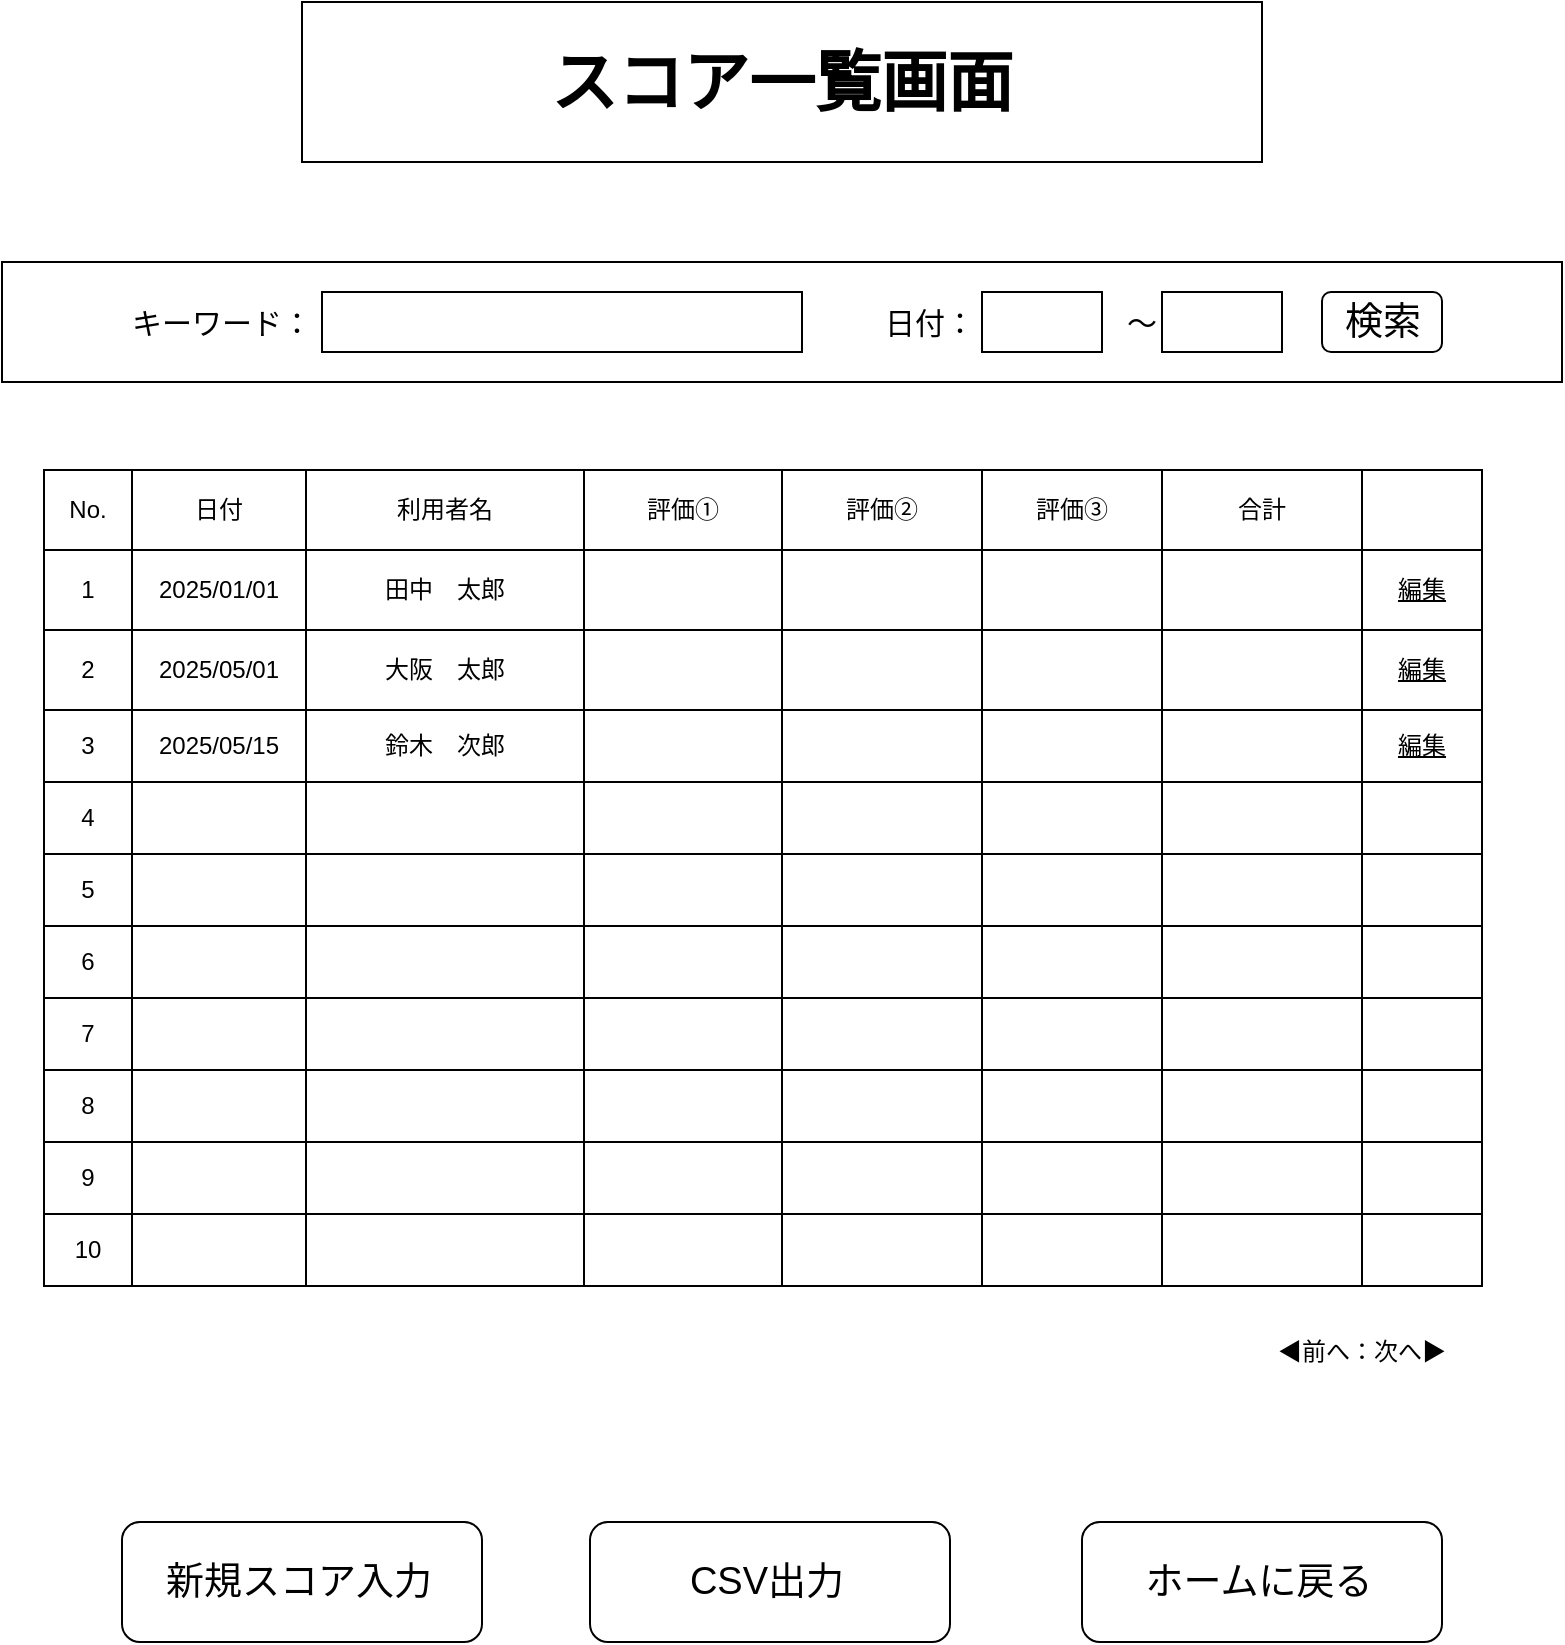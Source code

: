 <mxfile>
    <diagram id="fD6jByFpKJxSSgV2leN4" name="ページ1">
        <mxGraphModel dx="1122" dy="646" grid="1" gridSize="10" guides="1" tooltips="1" connect="1" arrows="1" fold="1" page="1" pageScale="1" pageWidth="827" pageHeight="1169" math="0" shadow="0">
            <root>
                <mxCell id="0"/>
                <mxCell id="1" parent="0"/>
                <mxCell id="146" value="" style="rounded=0;whiteSpace=wrap;html=1;" vertex="1" parent="1">
                    <mxGeometry x="30" y="210" width="780" height="60" as="geometry"/>
                </mxCell>
                <mxCell id="4" value="" style="group" vertex="1" connectable="0" parent="1">
                    <mxGeometry x="180" y="80" width="480" height="80" as="geometry"/>
                </mxCell>
                <mxCell id="5" value="" style="rounded=0;whiteSpace=wrap;html=1;" vertex="1" parent="4">
                    <mxGeometry width="480" height="80" as="geometry"/>
                </mxCell>
                <mxCell id="6" value="&lt;b&gt;&lt;font style=&quot;font-size: 33px;&quot;&gt;スコア一覧画面&lt;/font&gt;&lt;/b&gt;" style="text;html=1;align=center;verticalAlign=middle;whiteSpace=wrap;rounded=0;" vertex="1" parent="4">
                    <mxGeometry x="30" y="29.091" width="420" height="21.818" as="geometry"/>
                </mxCell>
                <mxCell id="11" value="日付：" style="text;html=1;align=center;verticalAlign=middle;whiteSpace=wrap;rounded=0;fontSize=15;" vertex="1" parent="1">
                    <mxGeometry x="414" y="210" width="160" height="60" as="geometry"/>
                </mxCell>
                <mxCell id="12" value="" style="rounded=0;whiteSpace=wrap;html=1;" vertex="1" parent="1">
                    <mxGeometry x="520" y="225" width="60" height="30" as="geometry"/>
                </mxCell>
                <mxCell id="13" value="" style="rounded=0;whiteSpace=wrap;html=1;" vertex="1" parent="1">
                    <mxGeometry x="610" y="225" width="60" height="30" as="geometry"/>
                </mxCell>
                <mxCell id="14" value="～" style="text;html=1;align=center;verticalAlign=middle;whiteSpace=wrap;rounded=0;fontSize=15;" vertex="1" parent="1">
                    <mxGeometry x="520" y="210" width="160" height="60" as="geometry"/>
                </mxCell>
                <mxCell id="18" value="" style="group" vertex="1" connectable="0" parent="1">
                    <mxGeometry x="690" y="225" width="60" height="30" as="geometry"/>
                </mxCell>
                <mxCell id="19" value="" style="rounded=1;whiteSpace=wrap;html=1;" vertex="1" parent="18">
                    <mxGeometry width="60" height="30" as="geometry"/>
                </mxCell>
                <mxCell id="20" value="検索" style="text;html=1;align=center;verticalAlign=middle;whiteSpace=wrap;rounded=0;fontSize=19;" vertex="1" parent="18">
                    <mxGeometry x="8.5" y="7.5" width="43" height="15" as="geometry"/>
                </mxCell>
                <mxCell id="23" value="" style="childLayout=tableLayout;recursiveResize=0;shadow=0;fillColor=none;" vertex="1" parent="1">
                    <mxGeometry x="51" y="314" width="719" height="408" as="geometry"/>
                </mxCell>
                <mxCell id="24" value="" style="shape=tableRow;horizontal=0;startSize=0;swimlaneHead=0;swimlaneBody=0;top=0;left=0;bottom=0;right=0;dropTarget=0;collapsible=0;recursiveResize=0;expand=0;fontStyle=0;fillColor=none;strokeColor=inherit;" vertex="1" parent="23">
                    <mxGeometry width="719" height="40" as="geometry"/>
                </mxCell>
                <mxCell id="25" value="No." style="connectable=0;recursiveResize=0;strokeColor=inherit;fillColor=none;align=center;whiteSpace=wrap;html=1;" vertex="1" parent="24">
                    <mxGeometry width="44" height="40" as="geometry">
                        <mxRectangle width="44" height="40" as="alternateBounds"/>
                    </mxGeometry>
                </mxCell>
                <mxCell id="26" value="日付" style="connectable=0;recursiveResize=0;strokeColor=inherit;fillColor=none;align=center;whiteSpace=wrap;html=1;" vertex="1" parent="24">
                    <mxGeometry x="44" width="87" height="40" as="geometry">
                        <mxRectangle width="87" height="40" as="alternateBounds"/>
                    </mxGeometry>
                </mxCell>
                <mxCell id="27" value="利用者名" style="connectable=0;recursiveResize=0;strokeColor=inherit;fillColor=none;align=center;whiteSpace=wrap;html=1;" vertex="1" parent="24">
                    <mxGeometry x="131" width="139" height="40" as="geometry">
                        <mxRectangle width="139" height="40" as="alternateBounds"/>
                    </mxGeometry>
                </mxCell>
                <mxCell id="40" value="評価①" style="connectable=0;recursiveResize=0;strokeColor=inherit;fillColor=none;align=center;whiteSpace=wrap;html=1;" vertex="1" parent="24">
                    <mxGeometry x="270" width="99" height="40" as="geometry">
                        <mxRectangle width="99" height="40" as="alternateBounds"/>
                    </mxGeometry>
                </mxCell>
                <mxCell id="44" value="評価②" style="connectable=0;recursiveResize=0;strokeColor=inherit;fillColor=none;align=center;whiteSpace=wrap;html=1;" vertex="1" parent="24">
                    <mxGeometry x="369" width="100" height="40" as="geometry">
                        <mxRectangle width="100" height="40" as="alternateBounds"/>
                    </mxGeometry>
                </mxCell>
                <mxCell id="48" value="評価③" style="connectable=0;recursiveResize=0;strokeColor=inherit;fillColor=none;align=center;whiteSpace=wrap;html=1;" vertex="1" parent="24">
                    <mxGeometry x="469" width="90" height="40" as="geometry">
                        <mxRectangle width="90" height="40" as="alternateBounds"/>
                    </mxGeometry>
                </mxCell>
                <mxCell id="52" value="合計" style="connectable=0;recursiveResize=0;strokeColor=inherit;fillColor=none;align=center;whiteSpace=wrap;html=1;" vertex="1" parent="24">
                    <mxGeometry x="559" width="100" height="40" as="geometry">
                        <mxRectangle width="100" height="40" as="alternateBounds"/>
                    </mxGeometry>
                </mxCell>
                <mxCell id="56" style="connectable=0;recursiveResize=0;strokeColor=inherit;fillColor=none;align=center;whiteSpace=wrap;html=1;" vertex="1" parent="24">
                    <mxGeometry x="659" width="60" height="40" as="geometry">
                        <mxRectangle width="60" height="40" as="alternateBounds"/>
                    </mxGeometry>
                </mxCell>
                <mxCell id="28" style="shape=tableRow;horizontal=0;startSize=0;swimlaneHead=0;swimlaneBody=0;top=0;left=0;bottom=0;right=0;dropTarget=0;collapsible=0;recursiveResize=0;expand=0;fontStyle=0;fillColor=none;strokeColor=inherit;" vertex="1" parent="23">
                    <mxGeometry y="40" width="719" height="40" as="geometry"/>
                </mxCell>
                <mxCell id="29" value="1" style="connectable=0;recursiveResize=0;strokeColor=inherit;fillColor=none;align=center;whiteSpace=wrap;html=1;" vertex="1" parent="28">
                    <mxGeometry width="44" height="40" as="geometry">
                        <mxRectangle width="44" height="40" as="alternateBounds"/>
                    </mxGeometry>
                </mxCell>
                <mxCell id="30" value="2025/01/01" style="connectable=0;recursiveResize=0;strokeColor=inherit;fillColor=none;align=center;whiteSpace=wrap;html=1;" vertex="1" parent="28">
                    <mxGeometry x="44" width="87" height="40" as="geometry">
                        <mxRectangle width="87" height="40" as="alternateBounds"/>
                    </mxGeometry>
                </mxCell>
                <mxCell id="31" value="田中　太郎" style="connectable=0;recursiveResize=0;strokeColor=inherit;fillColor=none;align=center;whiteSpace=wrap;html=1;" vertex="1" parent="28">
                    <mxGeometry x="131" width="139" height="40" as="geometry">
                        <mxRectangle width="139" height="40" as="alternateBounds"/>
                    </mxGeometry>
                </mxCell>
                <mxCell id="41" style="connectable=0;recursiveResize=0;strokeColor=inherit;fillColor=none;align=center;whiteSpace=wrap;html=1;" vertex="1" parent="28">
                    <mxGeometry x="270" width="99" height="40" as="geometry">
                        <mxRectangle width="99" height="40" as="alternateBounds"/>
                    </mxGeometry>
                </mxCell>
                <mxCell id="45" style="connectable=0;recursiveResize=0;strokeColor=inherit;fillColor=none;align=center;whiteSpace=wrap;html=1;" vertex="1" parent="28">
                    <mxGeometry x="369" width="100" height="40" as="geometry">
                        <mxRectangle width="100" height="40" as="alternateBounds"/>
                    </mxGeometry>
                </mxCell>
                <mxCell id="49" style="connectable=0;recursiveResize=0;strokeColor=inherit;fillColor=none;align=center;whiteSpace=wrap;html=1;" vertex="1" parent="28">
                    <mxGeometry x="469" width="90" height="40" as="geometry">
                        <mxRectangle width="90" height="40" as="alternateBounds"/>
                    </mxGeometry>
                </mxCell>
                <mxCell id="53" style="connectable=0;recursiveResize=0;strokeColor=inherit;fillColor=none;align=center;whiteSpace=wrap;html=1;" vertex="1" parent="28">
                    <mxGeometry x="559" width="100" height="40" as="geometry">
                        <mxRectangle width="100" height="40" as="alternateBounds"/>
                    </mxGeometry>
                </mxCell>
                <mxCell id="57" value="&lt;u&gt;編集&lt;/u&gt;" style="connectable=0;recursiveResize=0;strokeColor=inherit;fillColor=none;align=center;whiteSpace=wrap;html=1;" vertex="1" parent="28">
                    <mxGeometry x="659" width="60" height="40" as="geometry">
                        <mxRectangle width="60" height="40" as="alternateBounds"/>
                    </mxGeometry>
                </mxCell>
                <mxCell id="32" style="shape=tableRow;horizontal=0;startSize=0;swimlaneHead=0;swimlaneBody=0;top=0;left=0;bottom=0;right=0;dropTarget=0;collapsible=0;recursiveResize=0;expand=0;fontStyle=0;fillColor=none;strokeColor=inherit;" vertex="1" parent="23">
                    <mxGeometry y="80" width="719" height="40" as="geometry"/>
                </mxCell>
                <mxCell id="33" value="2" style="connectable=0;recursiveResize=0;strokeColor=inherit;fillColor=none;align=center;whiteSpace=wrap;html=1;" vertex="1" parent="32">
                    <mxGeometry width="44" height="40" as="geometry">
                        <mxRectangle width="44" height="40" as="alternateBounds"/>
                    </mxGeometry>
                </mxCell>
                <mxCell id="34" value="2025/05/01" style="connectable=0;recursiveResize=0;strokeColor=inherit;fillColor=none;align=center;whiteSpace=wrap;html=1;" vertex="1" parent="32">
                    <mxGeometry x="44" width="87" height="40" as="geometry">
                        <mxRectangle width="87" height="40" as="alternateBounds"/>
                    </mxGeometry>
                </mxCell>
                <mxCell id="35" value="大阪　太郎" style="connectable=0;recursiveResize=0;strokeColor=inherit;fillColor=none;align=center;whiteSpace=wrap;html=1;" vertex="1" parent="32">
                    <mxGeometry x="131" width="139" height="40" as="geometry">
                        <mxRectangle width="139" height="40" as="alternateBounds"/>
                    </mxGeometry>
                </mxCell>
                <mxCell id="42" style="connectable=0;recursiveResize=0;strokeColor=inherit;fillColor=none;align=center;whiteSpace=wrap;html=1;" vertex="1" parent="32">
                    <mxGeometry x="270" width="99" height="40" as="geometry">
                        <mxRectangle width="99" height="40" as="alternateBounds"/>
                    </mxGeometry>
                </mxCell>
                <mxCell id="46" style="connectable=0;recursiveResize=0;strokeColor=inherit;fillColor=none;align=center;whiteSpace=wrap;html=1;" vertex="1" parent="32">
                    <mxGeometry x="369" width="100" height="40" as="geometry">
                        <mxRectangle width="100" height="40" as="alternateBounds"/>
                    </mxGeometry>
                </mxCell>
                <mxCell id="50" style="connectable=0;recursiveResize=0;strokeColor=inherit;fillColor=none;align=center;whiteSpace=wrap;html=1;" vertex="1" parent="32">
                    <mxGeometry x="469" width="90" height="40" as="geometry">
                        <mxRectangle width="90" height="40" as="alternateBounds"/>
                    </mxGeometry>
                </mxCell>
                <mxCell id="54" style="connectable=0;recursiveResize=0;strokeColor=inherit;fillColor=none;align=center;whiteSpace=wrap;html=1;" vertex="1" parent="32">
                    <mxGeometry x="559" width="100" height="40" as="geometry">
                        <mxRectangle width="100" height="40" as="alternateBounds"/>
                    </mxGeometry>
                </mxCell>
                <mxCell id="58" value="&lt;u&gt;編集&lt;/u&gt;" style="connectable=0;recursiveResize=0;strokeColor=inherit;fillColor=none;align=center;whiteSpace=wrap;html=1;" vertex="1" parent="32">
                    <mxGeometry x="659" width="60" height="40" as="geometry">
                        <mxRectangle width="60" height="40" as="alternateBounds"/>
                    </mxGeometry>
                </mxCell>
                <mxCell id="36" style="shape=tableRow;horizontal=0;startSize=0;swimlaneHead=0;swimlaneBody=0;top=0;left=0;bottom=0;right=0;dropTarget=0;collapsible=0;recursiveResize=0;expand=0;fontStyle=0;fillColor=none;strokeColor=inherit;" vertex="1" parent="23">
                    <mxGeometry y="120" width="719" height="36" as="geometry"/>
                </mxCell>
                <mxCell id="37" value="3" style="connectable=0;recursiveResize=0;strokeColor=inherit;fillColor=none;align=center;whiteSpace=wrap;html=1;" vertex="1" parent="36">
                    <mxGeometry width="44" height="36" as="geometry">
                        <mxRectangle width="44" height="36" as="alternateBounds"/>
                    </mxGeometry>
                </mxCell>
                <mxCell id="38" value="2025/05/15" style="connectable=0;recursiveResize=0;strokeColor=inherit;fillColor=none;align=center;whiteSpace=wrap;html=1;" vertex="1" parent="36">
                    <mxGeometry x="44" width="87" height="36" as="geometry">
                        <mxRectangle width="87" height="36" as="alternateBounds"/>
                    </mxGeometry>
                </mxCell>
                <mxCell id="39" value="鈴木　次郎" style="connectable=0;recursiveResize=0;strokeColor=inherit;fillColor=none;align=center;whiteSpace=wrap;html=1;" vertex="1" parent="36">
                    <mxGeometry x="131" width="139" height="36" as="geometry">
                        <mxRectangle width="139" height="36" as="alternateBounds"/>
                    </mxGeometry>
                </mxCell>
                <mxCell id="43" style="connectable=0;recursiveResize=0;strokeColor=inherit;fillColor=none;align=center;whiteSpace=wrap;html=1;" vertex="1" parent="36">
                    <mxGeometry x="270" width="99" height="36" as="geometry">
                        <mxRectangle width="99" height="36" as="alternateBounds"/>
                    </mxGeometry>
                </mxCell>
                <mxCell id="47" style="connectable=0;recursiveResize=0;strokeColor=inherit;fillColor=none;align=center;whiteSpace=wrap;html=1;" vertex="1" parent="36">
                    <mxGeometry x="369" width="100" height="36" as="geometry">
                        <mxRectangle width="100" height="36" as="alternateBounds"/>
                    </mxGeometry>
                </mxCell>
                <mxCell id="51" style="connectable=0;recursiveResize=0;strokeColor=inherit;fillColor=none;align=center;whiteSpace=wrap;html=1;" vertex="1" parent="36">
                    <mxGeometry x="469" width="90" height="36" as="geometry">
                        <mxRectangle width="90" height="36" as="alternateBounds"/>
                    </mxGeometry>
                </mxCell>
                <mxCell id="55" style="connectable=0;recursiveResize=0;strokeColor=inherit;fillColor=none;align=center;whiteSpace=wrap;html=1;" vertex="1" parent="36">
                    <mxGeometry x="559" width="100" height="36" as="geometry">
                        <mxRectangle width="100" height="36" as="alternateBounds"/>
                    </mxGeometry>
                </mxCell>
                <mxCell id="59" value="&lt;u&gt;編集&lt;/u&gt;" style="connectable=0;recursiveResize=0;strokeColor=inherit;fillColor=none;align=center;whiteSpace=wrap;html=1;" vertex="1" parent="36">
                    <mxGeometry x="659" width="60" height="36" as="geometry">
                        <mxRectangle width="60" height="36" as="alternateBounds"/>
                    </mxGeometry>
                </mxCell>
                <mxCell id="69" style="shape=tableRow;horizontal=0;startSize=0;swimlaneHead=0;swimlaneBody=0;top=0;left=0;bottom=0;right=0;dropTarget=0;collapsible=0;recursiveResize=0;expand=0;fontStyle=0;fillColor=none;strokeColor=inherit;" vertex="1" parent="23">
                    <mxGeometry y="156" width="719" height="36" as="geometry"/>
                </mxCell>
                <mxCell id="70" value="4" style="connectable=0;recursiveResize=0;strokeColor=inherit;fillColor=none;align=center;whiteSpace=wrap;html=1;" vertex="1" parent="69">
                    <mxGeometry width="44" height="36" as="geometry">
                        <mxRectangle width="44" height="36" as="alternateBounds"/>
                    </mxGeometry>
                </mxCell>
                <mxCell id="71" style="connectable=0;recursiveResize=0;strokeColor=inherit;fillColor=none;align=center;whiteSpace=wrap;html=1;" vertex="1" parent="69">
                    <mxGeometry x="44" width="87" height="36" as="geometry">
                        <mxRectangle width="87" height="36" as="alternateBounds"/>
                    </mxGeometry>
                </mxCell>
                <mxCell id="72" style="connectable=0;recursiveResize=0;strokeColor=inherit;fillColor=none;align=center;whiteSpace=wrap;html=1;" vertex="1" parent="69">
                    <mxGeometry x="131" width="139" height="36" as="geometry">
                        <mxRectangle width="139" height="36" as="alternateBounds"/>
                    </mxGeometry>
                </mxCell>
                <mxCell id="73" style="connectable=0;recursiveResize=0;strokeColor=inherit;fillColor=none;align=center;whiteSpace=wrap;html=1;" vertex="1" parent="69">
                    <mxGeometry x="270" width="99" height="36" as="geometry">
                        <mxRectangle width="99" height="36" as="alternateBounds"/>
                    </mxGeometry>
                </mxCell>
                <mxCell id="74" style="connectable=0;recursiveResize=0;strokeColor=inherit;fillColor=none;align=center;whiteSpace=wrap;html=1;" vertex="1" parent="69">
                    <mxGeometry x="369" width="100" height="36" as="geometry">
                        <mxRectangle width="100" height="36" as="alternateBounds"/>
                    </mxGeometry>
                </mxCell>
                <mxCell id="75" style="connectable=0;recursiveResize=0;strokeColor=inherit;fillColor=none;align=center;whiteSpace=wrap;html=1;" vertex="1" parent="69">
                    <mxGeometry x="469" width="90" height="36" as="geometry">
                        <mxRectangle width="90" height="36" as="alternateBounds"/>
                    </mxGeometry>
                </mxCell>
                <mxCell id="76" style="connectable=0;recursiveResize=0;strokeColor=inherit;fillColor=none;align=center;whiteSpace=wrap;html=1;" vertex="1" parent="69">
                    <mxGeometry x="559" width="100" height="36" as="geometry">
                        <mxRectangle width="100" height="36" as="alternateBounds"/>
                    </mxGeometry>
                </mxCell>
                <mxCell id="77" style="connectable=0;recursiveResize=0;strokeColor=inherit;fillColor=none;align=center;whiteSpace=wrap;html=1;" vertex="1" parent="69">
                    <mxGeometry x="659" width="60" height="36" as="geometry">
                        <mxRectangle width="60" height="36" as="alternateBounds"/>
                    </mxGeometry>
                </mxCell>
                <mxCell id="78" style="shape=tableRow;horizontal=0;startSize=0;swimlaneHead=0;swimlaneBody=0;top=0;left=0;bottom=0;right=0;dropTarget=0;collapsible=0;recursiveResize=0;expand=0;fontStyle=0;fillColor=none;strokeColor=inherit;" vertex="1" parent="23">
                    <mxGeometry y="192" width="719" height="36" as="geometry"/>
                </mxCell>
                <mxCell id="79" value="5" style="connectable=0;recursiveResize=0;strokeColor=inherit;fillColor=none;align=center;whiteSpace=wrap;html=1;" vertex="1" parent="78">
                    <mxGeometry width="44" height="36" as="geometry">
                        <mxRectangle width="44" height="36" as="alternateBounds"/>
                    </mxGeometry>
                </mxCell>
                <mxCell id="80" style="connectable=0;recursiveResize=0;strokeColor=inherit;fillColor=none;align=center;whiteSpace=wrap;html=1;" vertex="1" parent="78">
                    <mxGeometry x="44" width="87" height="36" as="geometry">
                        <mxRectangle width="87" height="36" as="alternateBounds"/>
                    </mxGeometry>
                </mxCell>
                <mxCell id="81" style="connectable=0;recursiveResize=0;strokeColor=inherit;fillColor=none;align=center;whiteSpace=wrap;html=1;" vertex="1" parent="78">
                    <mxGeometry x="131" width="139" height="36" as="geometry">
                        <mxRectangle width="139" height="36" as="alternateBounds"/>
                    </mxGeometry>
                </mxCell>
                <mxCell id="82" style="connectable=0;recursiveResize=0;strokeColor=inherit;fillColor=none;align=center;whiteSpace=wrap;html=1;" vertex="1" parent="78">
                    <mxGeometry x="270" width="99" height="36" as="geometry">
                        <mxRectangle width="99" height="36" as="alternateBounds"/>
                    </mxGeometry>
                </mxCell>
                <mxCell id="83" style="connectable=0;recursiveResize=0;strokeColor=inherit;fillColor=none;align=center;whiteSpace=wrap;html=1;" vertex="1" parent="78">
                    <mxGeometry x="369" width="100" height="36" as="geometry">
                        <mxRectangle width="100" height="36" as="alternateBounds"/>
                    </mxGeometry>
                </mxCell>
                <mxCell id="84" style="connectable=0;recursiveResize=0;strokeColor=inherit;fillColor=none;align=center;whiteSpace=wrap;html=1;" vertex="1" parent="78">
                    <mxGeometry x="469" width="90" height="36" as="geometry">
                        <mxRectangle width="90" height="36" as="alternateBounds"/>
                    </mxGeometry>
                </mxCell>
                <mxCell id="85" style="connectable=0;recursiveResize=0;strokeColor=inherit;fillColor=none;align=center;whiteSpace=wrap;html=1;" vertex="1" parent="78">
                    <mxGeometry x="559" width="100" height="36" as="geometry">
                        <mxRectangle width="100" height="36" as="alternateBounds"/>
                    </mxGeometry>
                </mxCell>
                <mxCell id="86" style="connectable=0;recursiveResize=0;strokeColor=inherit;fillColor=none;align=center;whiteSpace=wrap;html=1;" vertex="1" parent="78">
                    <mxGeometry x="659" width="60" height="36" as="geometry">
                        <mxRectangle width="60" height="36" as="alternateBounds"/>
                    </mxGeometry>
                </mxCell>
                <mxCell id="87" style="shape=tableRow;horizontal=0;startSize=0;swimlaneHead=0;swimlaneBody=0;top=0;left=0;bottom=0;right=0;dropTarget=0;collapsible=0;recursiveResize=0;expand=0;fontStyle=0;fillColor=none;strokeColor=inherit;" vertex="1" parent="23">
                    <mxGeometry y="228" width="719" height="36" as="geometry"/>
                </mxCell>
                <mxCell id="88" value="6" style="connectable=0;recursiveResize=0;strokeColor=inherit;fillColor=none;align=center;whiteSpace=wrap;html=1;" vertex="1" parent="87">
                    <mxGeometry width="44" height="36" as="geometry">
                        <mxRectangle width="44" height="36" as="alternateBounds"/>
                    </mxGeometry>
                </mxCell>
                <mxCell id="89" style="connectable=0;recursiveResize=0;strokeColor=inherit;fillColor=none;align=center;whiteSpace=wrap;html=1;" vertex="1" parent="87">
                    <mxGeometry x="44" width="87" height="36" as="geometry">
                        <mxRectangle width="87" height="36" as="alternateBounds"/>
                    </mxGeometry>
                </mxCell>
                <mxCell id="90" style="connectable=0;recursiveResize=0;strokeColor=inherit;fillColor=none;align=center;whiteSpace=wrap;html=1;" vertex="1" parent="87">
                    <mxGeometry x="131" width="139" height="36" as="geometry">
                        <mxRectangle width="139" height="36" as="alternateBounds"/>
                    </mxGeometry>
                </mxCell>
                <mxCell id="91" style="connectable=0;recursiveResize=0;strokeColor=inherit;fillColor=none;align=center;whiteSpace=wrap;html=1;" vertex="1" parent="87">
                    <mxGeometry x="270" width="99" height="36" as="geometry">
                        <mxRectangle width="99" height="36" as="alternateBounds"/>
                    </mxGeometry>
                </mxCell>
                <mxCell id="92" style="connectable=0;recursiveResize=0;strokeColor=inherit;fillColor=none;align=center;whiteSpace=wrap;html=1;" vertex="1" parent="87">
                    <mxGeometry x="369" width="100" height="36" as="geometry">
                        <mxRectangle width="100" height="36" as="alternateBounds"/>
                    </mxGeometry>
                </mxCell>
                <mxCell id="93" style="connectable=0;recursiveResize=0;strokeColor=inherit;fillColor=none;align=center;whiteSpace=wrap;html=1;" vertex="1" parent="87">
                    <mxGeometry x="469" width="90" height="36" as="geometry">
                        <mxRectangle width="90" height="36" as="alternateBounds"/>
                    </mxGeometry>
                </mxCell>
                <mxCell id="94" style="connectable=0;recursiveResize=0;strokeColor=inherit;fillColor=none;align=center;whiteSpace=wrap;html=1;" vertex="1" parent="87">
                    <mxGeometry x="559" width="100" height="36" as="geometry">
                        <mxRectangle width="100" height="36" as="alternateBounds"/>
                    </mxGeometry>
                </mxCell>
                <mxCell id="95" style="connectable=0;recursiveResize=0;strokeColor=inherit;fillColor=none;align=center;whiteSpace=wrap;html=1;" vertex="1" parent="87">
                    <mxGeometry x="659" width="60" height="36" as="geometry">
                        <mxRectangle width="60" height="36" as="alternateBounds"/>
                    </mxGeometry>
                </mxCell>
                <mxCell id="96" style="shape=tableRow;horizontal=0;startSize=0;swimlaneHead=0;swimlaneBody=0;top=0;left=0;bottom=0;right=0;dropTarget=0;collapsible=0;recursiveResize=0;expand=0;fontStyle=0;fillColor=none;strokeColor=inherit;" vertex="1" parent="23">
                    <mxGeometry y="264" width="719" height="36" as="geometry"/>
                </mxCell>
                <mxCell id="97" value="7" style="connectable=0;recursiveResize=0;strokeColor=inherit;fillColor=none;align=center;whiteSpace=wrap;html=1;" vertex="1" parent="96">
                    <mxGeometry width="44" height="36" as="geometry">
                        <mxRectangle width="44" height="36" as="alternateBounds"/>
                    </mxGeometry>
                </mxCell>
                <mxCell id="98" style="connectable=0;recursiveResize=0;strokeColor=inherit;fillColor=none;align=center;whiteSpace=wrap;html=1;" vertex="1" parent="96">
                    <mxGeometry x="44" width="87" height="36" as="geometry">
                        <mxRectangle width="87" height="36" as="alternateBounds"/>
                    </mxGeometry>
                </mxCell>
                <mxCell id="99" style="connectable=0;recursiveResize=0;strokeColor=inherit;fillColor=none;align=center;whiteSpace=wrap;html=1;" vertex="1" parent="96">
                    <mxGeometry x="131" width="139" height="36" as="geometry">
                        <mxRectangle width="139" height="36" as="alternateBounds"/>
                    </mxGeometry>
                </mxCell>
                <mxCell id="100" style="connectable=0;recursiveResize=0;strokeColor=inherit;fillColor=none;align=center;whiteSpace=wrap;html=1;" vertex="1" parent="96">
                    <mxGeometry x="270" width="99" height="36" as="geometry">
                        <mxRectangle width="99" height="36" as="alternateBounds"/>
                    </mxGeometry>
                </mxCell>
                <mxCell id="101" style="connectable=0;recursiveResize=0;strokeColor=inherit;fillColor=none;align=center;whiteSpace=wrap;html=1;" vertex="1" parent="96">
                    <mxGeometry x="369" width="100" height="36" as="geometry">
                        <mxRectangle width="100" height="36" as="alternateBounds"/>
                    </mxGeometry>
                </mxCell>
                <mxCell id="102" style="connectable=0;recursiveResize=0;strokeColor=inherit;fillColor=none;align=center;whiteSpace=wrap;html=1;" vertex="1" parent="96">
                    <mxGeometry x="469" width="90" height="36" as="geometry">
                        <mxRectangle width="90" height="36" as="alternateBounds"/>
                    </mxGeometry>
                </mxCell>
                <mxCell id="103" style="connectable=0;recursiveResize=0;strokeColor=inherit;fillColor=none;align=center;whiteSpace=wrap;html=1;" vertex="1" parent="96">
                    <mxGeometry x="559" width="100" height="36" as="geometry">
                        <mxRectangle width="100" height="36" as="alternateBounds"/>
                    </mxGeometry>
                </mxCell>
                <mxCell id="104" style="connectable=0;recursiveResize=0;strokeColor=inherit;fillColor=none;align=center;whiteSpace=wrap;html=1;" vertex="1" parent="96">
                    <mxGeometry x="659" width="60" height="36" as="geometry">
                        <mxRectangle width="60" height="36" as="alternateBounds"/>
                    </mxGeometry>
                </mxCell>
                <mxCell id="105" style="shape=tableRow;horizontal=0;startSize=0;swimlaneHead=0;swimlaneBody=0;top=0;left=0;bottom=0;right=0;dropTarget=0;collapsible=0;recursiveResize=0;expand=0;fontStyle=0;fillColor=none;strokeColor=inherit;" vertex="1" parent="23">
                    <mxGeometry y="300" width="719" height="36" as="geometry"/>
                </mxCell>
                <mxCell id="106" value="8" style="connectable=0;recursiveResize=0;strokeColor=inherit;fillColor=none;align=center;whiteSpace=wrap;html=1;" vertex="1" parent="105">
                    <mxGeometry width="44" height="36" as="geometry">
                        <mxRectangle width="44" height="36" as="alternateBounds"/>
                    </mxGeometry>
                </mxCell>
                <mxCell id="107" style="connectable=0;recursiveResize=0;strokeColor=inherit;fillColor=none;align=center;whiteSpace=wrap;html=1;" vertex="1" parent="105">
                    <mxGeometry x="44" width="87" height="36" as="geometry">
                        <mxRectangle width="87" height="36" as="alternateBounds"/>
                    </mxGeometry>
                </mxCell>
                <mxCell id="108" style="connectable=0;recursiveResize=0;strokeColor=inherit;fillColor=none;align=center;whiteSpace=wrap;html=1;" vertex="1" parent="105">
                    <mxGeometry x="131" width="139" height="36" as="geometry">
                        <mxRectangle width="139" height="36" as="alternateBounds"/>
                    </mxGeometry>
                </mxCell>
                <mxCell id="109" style="connectable=0;recursiveResize=0;strokeColor=inherit;fillColor=none;align=center;whiteSpace=wrap;html=1;" vertex="1" parent="105">
                    <mxGeometry x="270" width="99" height="36" as="geometry">
                        <mxRectangle width="99" height="36" as="alternateBounds"/>
                    </mxGeometry>
                </mxCell>
                <mxCell id="110" style="connectable=0;recursiveResize=0;strokeColor=inherit;fillColor=none;align=center;whiteSpace=wrap;html=1;" vertex="1" parent="105">
                    <mxGeometry x="369" width="100" height="36" as="geometry">
                        <mxRectangle width="100" height="36" as="alternateBounds"/>
                    </mxGeometry>
                </mxCell>
                <mxCell id="111" style="connectable=0;recursiveResize=0;strokeColor=inherit;fillColor=none;align=center;whiteSpace=wrap;html=1;" vertex="1" parent="105">
                    <mxGeometry x="469" width="90" height="36" as="geometry">
                        <mxRectangle width="90" height="36" as="alternateBounds"/>
                    </mxGeometry>
                </mxCell>
                <mxCell id="112" style="connectable=0;recursiveResize=0;strokeColor=inherit;fillColor=none;align=center;whiteSpace=wrap;html=1;" vertex="1" parent="105">
                    <mxGeometry x="559" width="100" height="36" as="geometry">
                        <mxRectangle width="100" height="36" as="alternateBounds"/>
                    </mxGeometry>
                </mxCell>
                <mxCell id="113" style="connectable=0;recursiveResize=0;strokeColor=inherit;fillColor=none;align=center;whiteSpace=wrap;html=1;" vertex="1" parent="105">
                    <mxGeometry x="659" width="60" height="36" as="geometry">
                        <mxRectangle width="60" height="36" as="alternateBounds"/>
                    </mxGeometry>
                </mxCell>
                <mxCell id="114" style="shape=tableRow;horizontal=0;startSize=0;swimlaneHead=0;swimlaneBody=0;top=0;left=0;bottom=0;right=0;dropTarget=0;collapsible=0;recursiveResize=0;expand=0;fontStyle=0;fillColor=none;strokeColor=inherit;" vertex="1" parent="23">
                    <mxGeometry y="336" width="719" height="36" as="geometry"/>
                </mxCell>
                <mxCell id="115" value="9" style="connectable=0;recursiveResize=0;strokeColor=inherit;fillColor=none;align=center;whiteSpace=wrap;html=1;" vertex="1" parent="114">
                    <mxGeometry width="44" height="36" as="geometry">
                        <mxRectangle width="44" height="36" as="alternateBounds"/>
                    </mxGeometry>
                </mxCell>
                <mxCell id="116" style="connectable=0;recursiveResize=0;strokeColor=inherit;fillColor=none;align=center;whiteSpace=wrap;html=1;" vertex="1" parent="114">
                    <mxGeometry x="44" width="87" height="36" as="geometry">
                        <mxRectangle width="87" height="36" as="alternateBounds"/>
                    </mxGeometry>
                </mxCell>
                <mxCell id="117" style="connectable=0;recursiveResize=0;strokeColor=inherit;fillColor=none;align=center;whiteSpace=wrap;html=1;" vertex="1" parent="114">
                    <mxGeometry x="131" width="139" height="36" as="geometry">
                        <mxRectangle width="139" height="36" as="alternateBounds"/>
                    </mxGeometry>
                </mxCell>
                <mxCell id="118" style="connectable=0;recursiveResize=0;strokeColor=inherit;fillColor=none;align=center;whiteSpace=wrap;html=1;" vertex="1" parent="114">
                    <mxGeometry x="270" width="99" height="36" as="geometry">
                        <mxRectangle width="99" height="36" as="alternateBounds"/>
                    </mxGeometry>
                </mxCell>
                <mxCell id="119" style="connectable=0;recursiveResize=0;strokeColor=inherit;fillColor=none;align=center;whiteSpace=wrap;html=1;" vertex="1" parent="114">
                    <mxGeometry x="369" width="100" height="36" as="geometry">
                        <mxRectangle width="100" height="36" as="alternateBounds"/>
                    </mxGeometry>
                </mxCell>
                <mxCell id="120" style="connectable=0;recursiveResize=0;strokeColor=inherit;fillColor=none;align=center;whiteSpace=wrap;html=1;" vertex="1" parent="114">
                    <mxGeometry x="469" width="90" height="36" as="geometry">
                        <mxRectangle width="90" height="36" as="alternateBounds"/>
                    </mxGeometry>
                </mxCell>
                <mxCell id="121" style="connectable=0;recursiveResize=0;strokeColor=inherit;fillColor=none;align=center;whiteSpace=wrap;html=1;" vertex="1" parent="114">
                    <mxGeometry x="559" width="100" height="36" as="geometry">
                        <mxRectangle width="100" height="36" as="alternateBounds"/>
                    </mxGeometry>
                </mxCell>
                <mxCell id="122" style="connectable=0;recursiveResize=0;strokeColor=inherit;fillColor=none;align=center;whiteSpace=wrap;html=1;" vertex="1" parent="114">
                    <mxGeometry x="659" width="60" height="36" as="geometry">
                        <mxRectangle width="60" height="36" as="alternateBounds"/>
                    </mxGeometry>
                </mxCell>
                <mxCell id="123" style="shape=tableRow;horizontal=0;startSize=0;swimlaneHead=0;swimlaneBody=0;top=0;left=0;bottom=0;right=0;dropTarget=0;collapsible=0;recursiveResize=0;expand=0;fontStyle=0;fillColor=none;strokeColor=inherit;" vertex="1" parent="23">
                    <mxGeometry y="372" width="719" height="36" as="geometry"/>
                </mxCell>
                <mxCell id="124" value="10" style="connectable=0;recursiveResize=0;strokeColor=inherit;fillColor=none;align=center;whiteSpace=wrap;html=1;" vertex="1" parent="123">
                    <mxGeometry width="44" height="36" as="geometry">
                        <mxRectangle width="44" height="36" as="alternateBounds"/>
                    </mxGeometry>
                </mxCell>
                <mxCell id="125" style="connectable=0;recursiveResize=0;strokeColor=inherit;fillColor=none;align=center;whiteSpace=wrap;html=1;" vertex="1" parent="123">
                    <mxGeometry x="44" width="87" height="36" as="geometry">
                        <mxRectangle width="87" height="36" as="alternateBounds"/>
                    </mxGeometry>
                </mxCell>
                <mxCell id="126" style="connectable=0;recursiveResize=0;strokeColor=inherit;fillColor=none;align=center;whiteSpace=wrap;html=1;" vertex="1" parent="123">
                    <mxGeometry x="131" width="139" height="36" as="geometry">
                        <mxRectangle width="139" height="36" as="alternateBounds"/>
                    </mxGeometry>
                </mxCell>
                <mxCell id="127" style="connectable=0;recursiveResize=0;strokeColor=inherit;fillColor=none;align=center;whiteSpace=wrap;html=1;" vertex="1" parent="123">
                    <mxGeometry x="270" width="99" height="36" as="geometry">
                        <mxRectangle width="99" height="36" as="alternateBounds"/>
                    </mxGeometry>
                </mxCell>
                <mxCell id="128" style="connectable=0;recursiveResize=0;strokeColor=inherit;fillColor=none;align=center;whiteSpace=wrap;html=1;" vertex="1" parent="123">
                    <mxGeometry x="369" width="100" height="36" as="geometry">
                        <mxRectangle width="100" height="36" as="alternateBounds"/>
                    </mxGeometry>
                </mxCell>
                <mxCell id="129" style="connectable=0;recursiveResize=0;strokeColor=inherit;fillColor=none;align=center;whiteSpace=wrap;html=1;" vertex="1" parent="123">
                    <mxGeometry x="469" width="90" height="36" as="geometry">
                        <mxRectangle width="90" height="36" as="alternateBounds"/>
                    </mxGeometry>
                </mxCell>
                <mxCell id="130" style="connectable=0;recursiveResize=0;strokeColor=inherit;fillColor=none;align=center;whiteSpace=wrap;html=1;" vertex="1" parent="123">
                    <mxGeometry x="559" width="100" height="36" as="geometry">
                        <mxRectangle width="100" height="36" as="alternateBounds"/>
                    </mxGeometry>
                </mxCell>
                <mxCell id="131" style="connectable=0;recursiveResize=0;strokeColor=inherit;fillColor=none;align=center;whiteSpace=wrap;html=1;" vertex="1" parent="123">
                    <mxGeometry x="659" width="60" height="36" as="geometry">
                        <mxRectangle width="60" height="36" as="alternateBounds"/>
                    </mxGeometry>
                </mxCell>
                <mxCell id="134" value="◀前へ：次へ▶" style="text;html=1;align=center;verticalAlign=middle;whiteSpace=wrap;rounded=0;" vertex="1" parent="1">
                    <mxGeometry x="660" y="740" width="100" height="30" as="geometry"/>
                </mxCell>
                <mxCell id="144" value="" style="group" vertex="1" connectable="0" parent="1">
                    <mxGeometry x="90" y="840" width="660" height="60" as="geometry"/>
                </mxCell>
                <mxCell id="135" value="" style="group" vertex="1" connectable="0" parent="144">
                    <mxGeometry width="180" height="60" as="geometry"/>
                </mxCell>
                <mxCell id="136" value="" style="rounded=1;whiteSpace=wrap;html=1;" vertex="1" parent="135">
                    <mxGeometry width="180" height="60" as="geometry"/>
                </mxCell>
                <mxCell id="137" value="新規スコア入力" style="text;html=1;align=center;verticalAlign=middle;whiteSpace=wrap;rounded=0;fontSize=19;" vertex="1" parent="135">
                    <mxGeometry x="17" y="15" width="143" height="30" as="geometry"/>
                </mxCell>
                <mxCell id="138" value="" style="group" vertex="1" connectable="0" parent="144">
                    <mxGeometry x="234" width="180" height="60" as="geometry"/>
                </mxCell>
                <mxCell id="139" value="" style="rounded=1;whiteSpace=wrap;html=1;" vertex="1" parent="138">
                    <mxGeometry width="180" height="60" as="geometry"/>
                </mxCell>
                <mxCell id="140" value="CSV出力" style="text;html=1;align=center;verticalAlign=middle;whiteSpace=wrap;rounded=0;fontSize=19;" vertex="1" parent="138">
                    <mxGeometry x="17" y="15" width="143" height="30" as="geometry"/>
                </mxCell>
                <mxCell id="141" value="" style="group" vertex="1" connectable="0" parent="144">
                    <mxGeometry x="480" width="180" height="60" as="geometry"/>
                </mxCell>
                <mxCell id="142" value="" style="rounded=1;whiteSpace=wrap;html=1;" vertex="1" parent="141">
                    <mxGeometry width="180" height="60" as="geometry"/>
                </mxCell>
                <mxCell id="143" value="ホームに戻る" style="text;html=1;align=center;verticalAlign=middle;whiteSpace=wrap;rounded=0;fontSize=19;" vertex="1" parent="141">
                    <mxGeometry x="17" y="15" width="143" height="30" as="geometry"/>
                </mxCell>
                <mxCell id="145" value="" style="group" vertex="1" connectable="0" parent="1">
                    <mxGeometry x="60" y="210" width="370" height="60" as="geometry"/>
                </mxCell>
                <mxCell id="8" value="キーワード：" style="text;html=1;align=center;verticalAlign=middle;whiteSpace=wrap;rounded=0;fontSize=15;" vertex="1" parent="145">
                    <mxGeometry width="160" height="60" as="geometry"/>
                </mxCell>
                <mxCell id="9" value="" style="rounded=0;whiteSpace=wrap;html=1;" vertex="1" parent="145">
                    <mxGeometry x="130" y="15" width="240" height="30" as="geometry"/>
                </mxCell>
            </root>
        </mxGraphModel>
    </diagram>
</mxfile>